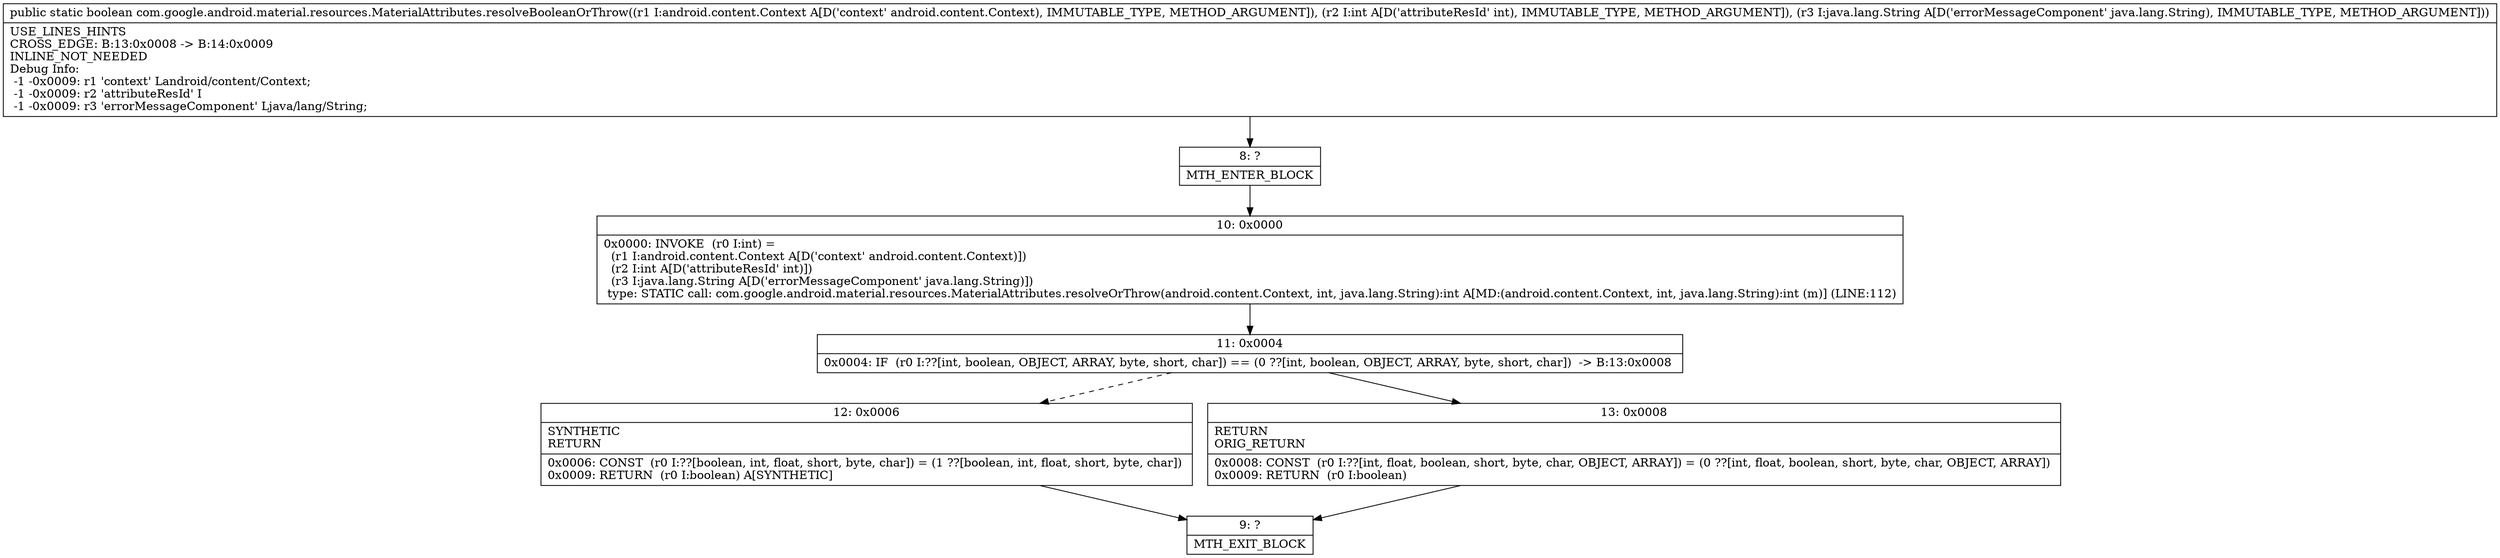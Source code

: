 digraph "CFG forcom.google.android.material.resources.MaterialAttributes.resolveBooleanOrThrow(Landroid\/content\/Context;ILjava\/lang\/String;)Z" {
Node_8 [shape=record,label="{8\:\ ?|MTH_ENTER_BLOCK\l}"];
Node_10 [shape=record,label="{10\:\ 0x0000|0x0000: INVOKE  (r0 I:int) = \l  (r1 I:android.content.Context A[D('context' android.content.Context)])\l  (r2 I:int A[D('attributeResId' int)])\l  (r3 I:java.lang.String A[D('errorMessageComponent' java.lang.String)])\l type: STATIC call: com.google.android.material.resources.MaterialAttributes.resolveOrThrow(android.content.Context, int, java.lang.String):int A[MD:(android.content.Context, int, java.lang.String):int (m)] (LINE:112)\l}"];
Node_11 [shape=record,label="{11\:\ 0x0004|0x0004: IF  (r0 I:??[int, boolean, OBJECT, ARRAY, byte, short, char]) == (0 ??[int, boolean, OBJECT, ARRAY, byte, short, char])  \-\> B:13:0x0008 \l}"];
Node_12 [shape=record,label="{12\:\ 0x0006|SYNTHETIC\lRETURN\l|0x0006: CONST  (r0 I:??[boolean, int, float, short, byte, char]) = (1 ??[boolean, int, float, short, byte, char]) \l0x0009: RETURN  (r0 I:boolean) A[SYNTHETIC]\l}"];
Node_9 [shape=record,label="{9\:\ ?|MTH_EXIT_BLOCK\l}"];
Node_13 [shape=record,label="{13\:\ 0x0008|RETURN\lORIG_RETURN\l|0x0008: CONST  (r0 I:??[int, float, boolean, short, byte, char, OBJECT, ARRAY]) = (0 ??[int, float, boolean, short, byte, char, OBJECT, ARRAY]) \l0x0009: RETURN  (r0 I:boolean) \l}"];
MethodNode[shape=record,label="{public static boolean com.google.android.material.resources.MaterialAttributes.resolveBooleanOrThrow((r1 I:android.content.Context A[D('context' android.content.Context), IMMUTABLE_TYPE, METHOD_ARGUMENT]), (r2 I:int A[D('attributeResId' int), IMMUTABLE_TYPE, METHOD_ARGUMENT]), (r3 I:java.lang.String A[D('errorMessageComponent' java.lang.String), IMMUTABLE_TYPE, METHOD_ARGUMENT]))  | USE_LINES_HINTS\lCROSS_EDGE: B:13:0x0008 \-\> B:14:0x0009\lINLINE_NOT_NEEDED\lDebug Info:\l  \-1 \-0x0009: r1 'context' Landroid\/content\/Context;\l  \-1 \-0x0009: r2 'attributeResId' I\l  \-1 \-0x0009: r3 'errorMessageComponent' Ljava\/lang\/String;\l}"];
MethodNode -> Node_8;Node_8 -> Node_10;
Node_10 -> Node_11;
Node_11 -> Node_12[style=dashed];
Node_11 -> Node_13;
Node_12 -> Node_9;
Node_13 -> Node_9;
}

